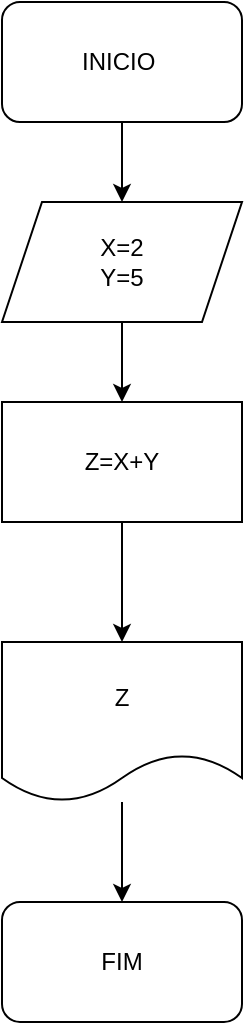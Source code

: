 <mxfile version="17.1.2" type="github">
  <diagram id="C5RBs43oDa-KdzZeNtuy" name="Page-1">
    <mxGraphModel dx="825" dy="492" grid="1" gridSize="10" guides="1" tooltips="1" connect="1" arrows="1" fold="1" page="1" pageScale="1" pageWidth="827" pageHeight="1169" math="0" shadow="0">
      <root>
        <mxCell id="WIyWlLk6GJQsqaUBKTNV-0" />
        <mxCell id="WIyWlLk6GJQsqaUBKTNV-1" parent="WIyWlLk6GJQsqaUBKTNV-0" />
        <mxCell id="GuQHbeE2ovt65qRzgj8--3" value="" style="edgeStyle=orthogonalEdgeStyle;rounded=0;orthogonalLoop=1;jettySize=auto;html=1;" edge="1" parent="WIyWlLk6GJQsqaUBKTNV-1" source="GuQHbeE2ovt65qRzgj8--0" target="GuQHbeE2ovt65qRzgj8--1">
          <mxGeometry relative="1" as="geometry" />
        </mxCell>
        <mxCell id="GuQHbeE2ovt65qRzgj8--0" value="INICIO&amp;nbsp;" style="rounded=1;whiteSpace=wrap;html=1;" vertex="1" parent="WIyWlLk6GJQsqaUBKTNV-1">
          <mxGeometry x="130" y="110" width="120" height="60" as="geometry" />
        </mxCell>
        <mxCell id="GuQHbeE2ovt65qRzgj8--4" value="" style="edgeStyle=orthogonalEdgeStyle;rounded=0;orthogonalLoop=1;jettySize=auto;html=1;" edge="1" parent="WIyWlLk6GJQsqaUBKTNV-1" source="GuQHbeE2ovt65qRzgj8--1" target="GuQHbeE2ovt65qRzgj8--2">
          <mxGeometry relative="1" as="geometry" />
        </mxCell>
        <mxCell id="GuQHbeE2ovt65qRzgj8--1" value="X=2&lt;br&gt;Y=5" style="shape=parallelogram;perimeter=parallelogramPerimeter;whiteSpace=wrap;html=1;fixedSize=1;" vertex="1" parent="WIyWlLk6GJQsqaUBKTNV-1">
          <mxGeometry x="130" y="210" width="120" height="60" as="geometry" />
        </mxCell>
        <mxCell id="GuQHbeE2ovt65qRzgj8--8" value="" style="edgeStyle=orthogonalEdgeStyle;rounded=0;orthogonalLoop=1;jettySize=auto;html=1;" edge="1" parent="WIyWlLk6GJQsqaUBKTNV-1" source="GuQHbeE2ovt65qRzgj8--2" target="GuQHbeE2ovt65qRzgj8--7">
          <mxGeometry relative="1" as="geometry" />
        </mxCell>
        <mxCell id="GuQHbeE2ovt65qRzgj8--2" value="Z=X+Y" style="rounded=0;whiteSpace=wrap;html=1;" vertex="1" parent="WIyWlLk6GJQsqaUBKTNV-1">
          <mxGeometry x="130" y="310" width="120" height="60" as="geometry" />
        </mxCell>
        <mxCell id="GuQHbeE2ovt65qRzgj8--10" value="" style="edgeStyle=orthogonalEdgeStyle;rounded=0;orthogonalLoop=1;jettySize=auto;html=1;" edge="1" parent="WIyWlLk6GJQsqaUBKTNV-1" source="GuQHbeE2ovt65qRzgj8--7" target="GuQHbeE2ovt65qRzgj8--9">
          <mxGeometry relative="1" as="geometry" />
        </mxCell>
        <mxCell id="GuQHbeE2ovt65qRzgj8--7" value="Z" style="shape=document;whiteSpace=wrap;html=1;boundedLbl=1;" vertex="1" parent="WIyWlLk6GJQsqaUBKTNV-1">
          <mxGeometry x="130" y="430" width="120" height="80" as="geometry" />
        </mxCell>
        <mxCell id="GuQHbeE2ovt65qRzgj8--9" value="FIM" style="rounded=1;whiteSpace=wrap;html=1;" vertex="1" parent="WIyWlLk6GJQsqaUBKTNV-1">
          <mxGeometry x="130" y="560" width="120" height="60" as="geometry" />
        </mxCell>
      </root>
    </mxGraphModel>
  </diagram>
</mxfile>
